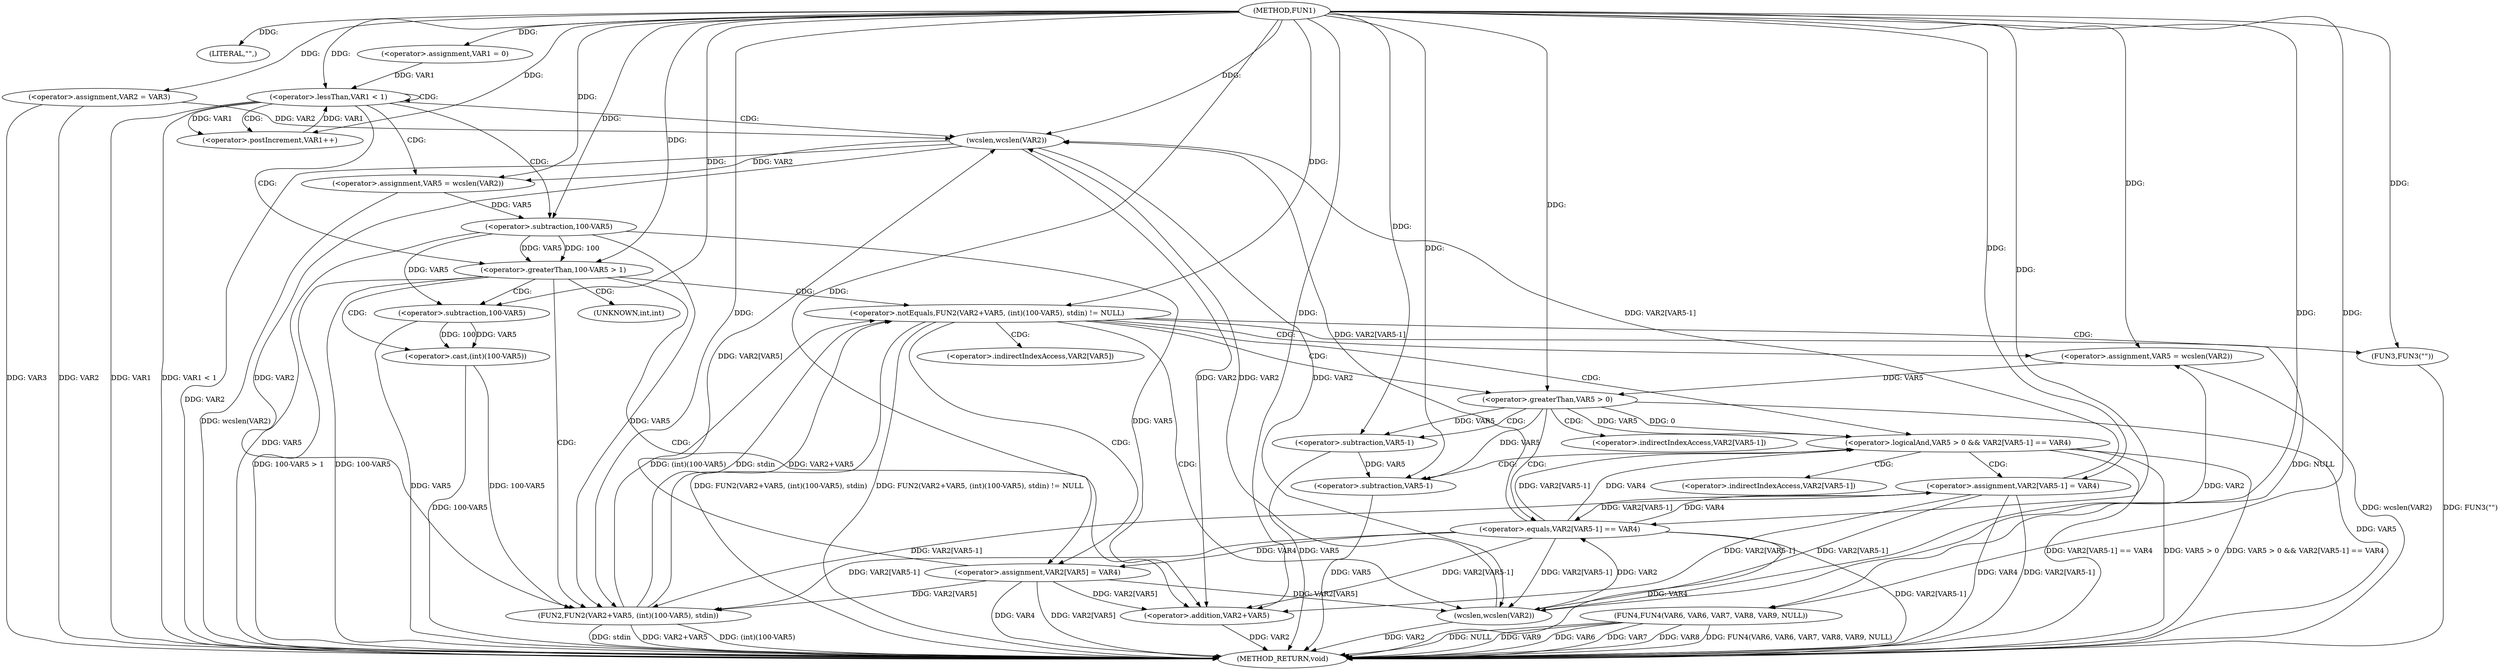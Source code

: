 digraph FUN1 {  
"1000100" [label = "(METHOD,FUN1)" ]
"1000185" [label = "(METHOD_RETURN,void)" ]
"1000104" [label = "(LITERAL,\"\",)" ]
"1000105" [label = "(<operator>.assignment,VAR2 = VAR3)" ]
"1000109" [label = "(<operator>.assignment,VAR1 = 0)" ]
"1000112" [label = "(<operator>.lessThan,VAR1 < 1)" ]
"1000115" [label = "(<operator>.postIncrement,VAR1++)" ]
"1000120" [label = "(<operator>.assignment,VAR5 = wcslen(VAR2))" ]
"1000122" [label = "(wcslen,wcslen(VAR2))" ]
"1000125" [label = "(<operator>.greaterThan,100-VAR5 > 1)" ]
"1000126" [label = "(<operator>.subtraction,100-VAR5)" ]
"1000132" [label = "(<operator>.notEquals,FUN2(VAR2+VAR5, (int)(100-VAR5), stdin) != NULL)" ]
"1000133" [label = "(FUN2,FUN2(VAR2+VAR5, (int)(100-VAR5), stdin))" ]
"1000134" [label = "(<operator>.addition,VAR2+VAR5)" ]
"1000137" [label = "(<operator>.cast,(int)(100-VAR5))" ]
"1000139" [label = "(<operator>.subtraction,100-VAR5)" ]
"1000145" [label = "(<operator>.assignment,VAR5 = wcslen(VAR2))" ]
"1000147" [label = "(wcslen,wcslen(VAR2))" ]
"1000150" [label = "(<operator>.logicalAnd,VAR5 > 0 && VAR2[VAR5-1] == VAR4)" ]
"1000151" [label = "(<operator>.greaterThan,VAR5 > 0)" ]
"1000154" [label = "(<operator>.equals,VAR2[VAR5-1] == VAR4)" ]
"1000157" [label = "(<operator>.subtraction,VAR5-1)" ]
"1000162" [label = "(<operator>.assignment,VAR2[VAR5-1] = VAR4)" ]
"1000165" [label = "(<operator>.subtraction,VAR5-1)" ]
"1000171" [label = "(FUN3,FUN3(\"\"))" ]
"1000173" [label = "(<operator>.assignment,VAR2[VAR5] = VAR4)" ]
"1000178" [label = "(FUN4,FUN4(VAR6, VAR6, VAR7, VAR8, VAR9, NULL))" ]
"1000138" [label = "(UNKNOWN,int,int)" ]
"1000155" [label = "(<operator>.indirectIndexAccess,VAR2[VAR5-1])" ]
"1000163" [label = "(<operator>.indirectIndexAccess,VAR2[VAR5-1])" ]
"1000174" [label = "(<operator>.indirectIndexAccess,VAR2[VAR5])" ]
  "1000133" -> "1000185"  [ label = "DDG: stdin"] 
  "1000125" -> "1000185"  [ label = "DDG: 100-VAR5 > 1"] 
  "1000178" -> "1000185"  [ label = "DDG: VAR6"] 
  "1000154" -> "1000185"  [ label = "DDG: VAR4"] 
  "1000178" -> "1000185"  [ label = "DDG: VAR7"] 
  "1000147" -> "1000185"  [ label = "DDG: VAR2"] 
  "1000150" -> "1000185"  [ label = "DDG: VAR2[VAR5-1] == VAR4"] 
  "1000126" -> "1000185"  [ label = "DDG: VAR5"] 
  "1000178" -> "1000185"  [ label = "DDG: VAR8"] 
  "1000178" -> "1000185"  [ label = "DDG: FUN4(VAR6, VAR6, VAR7, VAR8, VAR9, NULL)"] 
  "1000162" -> "1000185"  [ label = "DDG: VAR4"] 
  "1000125" -> "1000185"  [ label = "DDG: 100-VAR5"] 
  "1000105" -> "1000185"  [ label = "DDG: VAR3"] 
  "1000150" -> "1000185"  [ label = "DDG: VAR5 > 0"] 
  "1000122" -> "1000185"  [ label = "DDG: VAR2"] 
  "1000132" -> "1000185"  [ label = "DDG: FUN2(VAR2+VAR5, (int)(100-VAR5), stdin) != NULL"] 
  "1000139" -> "1000185"  [ label = "DDG: VAR5"] 
  "1000137" -> "1000185"  [ label = "DDG: 100-VAR5"] 
  "1000165" -> "1000185"  [ label = "DDG: VAR5"] 
  "1000178" -> "1000185"  [ label = "DDG: NULL"] 
  "1000151" -> "1000185"  [ label = "DDG: VAR5"] 
  "1000154" -> "1000185"  [ label = "DDG: VAR2[VAR5-1]"] 
  "1000157" -> "1000185"  [ label = "DDG: VAR5"] 
  "1000133" -> "1000185"  [ label = "DDG: VAR2+VAR5"] 
  "1000132" -> "1000185"  [ label = "DDG: FUN2(VAR2+VAR5, (int)(100-VAR5), stdin)"] 
  "1000112" -> "1000185"  [ label = "DDG: VAR1 < 1"] 
  "1000134" -> "1000185"  [ label = "DDG: VAR2"] 
  "1000112" -> "1000185"  [ label = "DDG: VAR1"] 
  "1000120" -> "1000185"  [ label = "DDG: wcslen(VAR2)"] 
  "1000171" -> "1000185"  [ label = "DDG: FUN3(\"\")"] 
  "1000173" -> "1000185"  [ label = "DDG: VAR4"] 
  "1000150" -> "1000185"  [ label = "DDG: VAR5 > 0 && VAR2[VAR5-1] == VAR4"] 
  "1000162" -> "1000185"  [ label = "DDG: VAR2[VAR5-1]"] 
  "1000145" -> "1000185"  [ label = "DDG: wcslen(VAR2)"] 
  "1000178" -> "1000185"  [ label = "DDG: VAR9"] 
  "1000173" -> "1000185"  [ label = "DDG: VAR2[VAR5]"] 
  "1000133" -> "1000185"  [ label = "DDG: (int)(100-VAR5)"] 
  "1000105" -> "1000185"  [ label = "DDG: VAR2"] 
  "1000100" -> "1000104"  [ label = "DDG: "] 
  "1000100" -> "1000105"  [ label = "DDG: "] 
  "1000100" -> "1000109"  [ label = "DDG: "] 
  "1000109" -> "1000112"  [ label = "DDG: VAR1"] 
  "1000115" -> "1000112"  [ label = "DDG: VAR1"] 
  "1000100" -> "1000112"  [ label = "DDG: "] 
  "1000112" -> "1000115"  [ label = "DDG: VAR1"] 
  "1000100" -> "1000115"  [ label = "DDG: "] 
  "1000122" -> "1000120"  [ label = "DDG: VAR2"] 
  "1000100" -> "1000120"  [ label = "DDG: "] 
  "1000154" -> "1000122"  [ label = "DDG: VAR2[VAR5-1]"] 
  "1000147" -> "1000122"  [ label = "DDG: VAR2"] 
  "1000162" -> "1000122"  [ label = "DDG: VAR2[VAR5-1]"] 
  "1000173" -> "1000122"  [ label = "DDG: VAR2[VAR5]"] 
  "1000105" -> "1000122"  [ label = "DDG: VAR2"] 
  "1000100" -> "1000122"  [ label = "DDG: "] 
  "1000126" -> "1000125"  [ label = "DDG: 100"] 
  "1000126" -> "1000125"  [ label = "DDG: VAR5"] 
  "1000100" -> "1000126"  [ label = "DDG: "] 
  "1000120" -> "1000126"  [ label = "DDG: VAR5"] 
  "1000100" -> "1000125"  [ label = "DDG: "] 
  "1000133" -> "1000132"  [ label = "DDG: VAR2+VAR5"] 
  "1000133" -> "1000132"  [ label = "DDG: (int)(100-VAR5)"] 
  "1000133" -> "1000132"  [ label = "DDG: stdin"] 
  "1000122" -> "1000133"  [ label = "DDG: VAR2"] 
  "1000154" -> "1000133"  [ label = "DDG: VAR2[VAR5-1]"] 
  "1000162" -> "1000133"  [ label = "DDG: VAR2[VAR5-1]"] 
  "1000173" -> "1000133"  [ label = "DDG: VAR2[VAR5]"] 
  "1000100" -> "1000133"  [ label = "DDG: "] 
  "1000126" -> "1000133"  [ label = "DDG: VAR5"] 
  "1000122" -> "1000134"  [ label = "DDG: VAR2"] 
  "1000154" -> "1000134"  [ label = "DDG: VAR2[VAR5-1]"] 
  "1000162" -> "1000134"  [ label = "DDG: VAR2[VAR5-1]"] 
  "1000173" -> "1000134"  [ label = "DDG: VAR2[VAR5]"] 
  "1000100" -> "1000134"  [ label = "DDG: "] 
  "1000126" -> "1000134"  [ label = "DDG: VAR5"] 
  "1000137" -> "1000133"  [ label = "DDG: 100-VAR5"] 
  "1000139" -> "1000137"  [ label = "DDG: 100"] 
  "1000139" -> "1000137"  [ label = "DDG: VAR5"] 
  "1000100" -> "1000139"  [ label = "DDG: "] 
  "1000126" -> "1000139"  [ label = "DDG: VAR5"] 
  "1000100" -> "1000132"  [ label = "DDG: "] 
  "1000147" -> "1000145"  [ label = "DDG: VAR2"] 
  "1000100" -> "1000145"  [ label = "DDG: "] 
  "1000154" -> "1000147"  [ label = "DDG: VAR2[VAR5-1]"] 
  "1000162" -> "1000147"  [ label = "DDG: VAR2[VAR5-1]"] 
  "1000173" -> "1000147"  [ label = "DDG: VAR2[VAR5]"] 
  "1000100" -> "1000147"  [ label = "DDG: "] 
  "1000122" -> "1000147"  [ label = "DDG: VAR2"] 
  "1000151" -> "1000150"  [ label = "DDG: VAR5"] 
  "1000151" -> "1000150"  [ label = "DDG: 0"] 
  "1000145" -> "1000151"  [ label = "DDG: VAR5"] 
  "1000100" -> "1000151"  [ label = "DDG: "] 
  "1000154" -> "1000150"  [ label = "DDG: VAR2[VAR5-1]"] 
  "1000154" -> "1000150"  [ label = "DDG: VAR4"] 
  "1000147" -> "1000154"  [ label = "DDG: VAR2"] 
  "1000162" -> "1000154"  [ label = "DDG: VAR2[VAR5-1]"] 
  "1000151" -> "1000157"  [ label = "DDG: VAR5"] 
  "1000100" -> "1000157"  [ label = "DDG: "] 
  "1000100" -> "1000154"  [ label = "DDG: "] 
  "1000154" -> "1000162"  [ label = "DDG: VAR4"] 
  "1000100" -> "1000162"  [ label = "DDG: "] 
  "1000151" -> "1000165"  [ label = "DDG: VAR5"] 
  "1000157" -> "1000165"  [ label = "DDG: VAR5"] 
  "1000100" -> "1000165"  [ label = "DDG: "] 
  "1000100" -> "1000171"  [ label = "DDG: "] 
  "1000154" -> "1000173"  [ label = "DDG: VAR4"] 
  "1000100" -> "1000173"  [ label = "DDG: "] 
  "1000100" -> "1000178"  [ label = "DDG: "] 
  "1000132" -> "1000178"  [ label = "DDG: NULL"] 
  "1000112" -> "1000125"  [ label = "CDG: "] 
  "1000112" -> "1000122"  [ label = "CDG: "] 
  "1000112" -> "1000112"  [ label = "CDG: "] 
  "1000112" -> "1000120"  [ label = "CDG: "] 
  "1000112" -> "1000126"  [ label = "CDG: "] 
  "1000112" -> "1000115"  [ label = "CDG: "] 
  "1000125" -> "1000139"  [ label = "CDG: "] 
  "1000125" -> "1000133"  [ label = "CDG: "] 
  "1000125" -> "1000132"  [ label = "CDG: "] 
  "1000125" -> "1000137"  [ label = "CDG: "] 
  "1000125" -> "1000138"  [ label = "CDG: "] 
  "1000125" -> "1000134"  [ label = "CDG: "] 
  "1000132" -> "1000174"  [ label = "CDG: "] 
  "1000132" -> "1000150"  [ label = "CDG: "] 
  "1000132" -> "1000173"  [ label = "CDG: "] 
  "1000132" -> "1000147"  [ label = "CDG: "] 
  "1000132" -> "1000151"  [ label = "CDG: "] 
  "1000132" -> "1000145"  [ label = "CDG: "] 
  "1000132" -> "1000171"  [ label = "CDG: "] 
  "1000150" -> "1000165"  [ label = "CDG: "] 
  "1000150" -> "1000163"  [ label = "CDG: "] 
  "1000150" -> "1000162"  [ label = "CDG: "] 
  "1000151" -> "1000157"  [ label = "CDG: "] 
  "1000151" -> "1000155"  [ label = "CDG: "] 
  "1000151" -> "1000154"  [ label = "CDG: "] 
}
